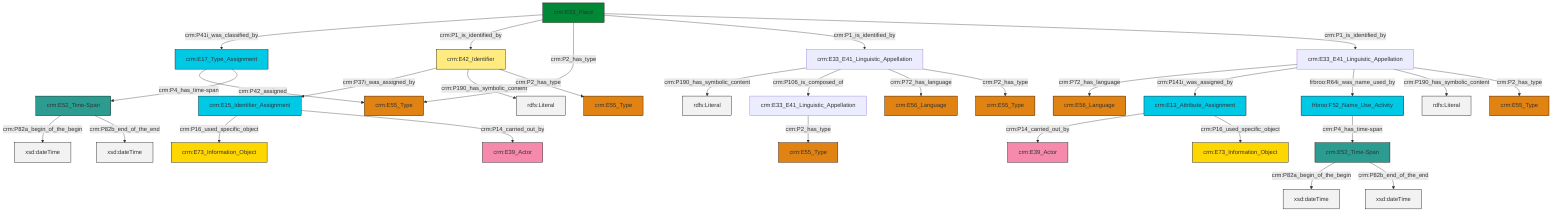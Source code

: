 graph TD
classDef Literal fill:#f2f2f2,stroke:#000000;
classDef CRM_Entity fill:#FFFFFF,stroke:#000000;
classDef Temporal_Entity fill:#00C9E6, stroke:#000000;
classDef Type fill:#E18312, stroke:#000000;
classDef Time-Span fill:#2C9C91, stroke:#000000;
classDef Appellation fill:#FFEB7F, stroke:#000000;
classDef Place fill:#008836, stroke:#000000;
classDef Persistent_Item fill:#B266B2, stroke:#000000;
classDef Conceptual_Object fill:#FFD700, stroke:#000000;
classDef Physical_Thing fill:#D2B48C, stroke:#000000;
classDef Actor fill:#f58aad, stroke:#000000;
classDef PC_Classes fill:#4ce600, stroke:#000000;
classDef Multi fill:#cccccc,stroke:#000000;

0["crm:E52_Time-Span"]:::Time-Span -->|crm:P82a_begin_of_the_begin| 1[xsd:dateTime]:::Literal
2["crm:E53_Place"]:::Place -->|crm:P41i_was_classified_by| 3["crm:E17_Type_Assignment"]:::Temporal_Entity
6["crm:E52_Time-Span"]:::Time-Span -->|crm:P82a_begin_of_the_begin| 7[xsd:dateTime]:::Literal
10["frbroo:F52_Name_Use_Activity"]:::Temporal_Entity -->|crm:P4_has_time-span| 6["crm:E52_Time-Span"]:::Time-Span
11["crm:E33_E41_Linguistic_Appellation"]:::Default -->|crm:P72_has_language| 12["crm:E56_Language"]:::Type
4["crm:E13_Attribute_Assignment"]:::Temporal_Entity -->|crm:P14_carried_out_by| 13["crm:E39_Actor"]:::Actor
17["crm:E33_E41_Linguistic_Appellation"]:::Default -->|crm:P190_has_symbolic_content| 18[rdfs:Literal]:::Literal
6["crm:E52_Time-Span"]:::Time-Span -->|crm:P82b_end_of_the_end| 22[xsd:dateTime]:::Literal
23["crm:E42_Identifier"]:::Appellation -->|crm:P37i_was_assigned_by| 24["crm:E15_Identifier_Assignment"]:::Temporal_Entity
2["crm:E53_Place"]:::Place -->|crm:P1_is_identified_by| 23["crm:E42_Identifier"]:::Appellation
11["crm:E33_E41_Linguistic_Appellation"]:::Default -->|crm:P141i_was_assigned_by| 4["crm:E13_Attribute_Assignment"]:::Temporal_Entity
2["crm:E53_Place"]:::Place -->|crm:P2_has_type| 30["crm:E55_Type"]:::Type
23["crm:E42_Identifier"]:::Appellation -->|crm:P190_has_symbolic_content| 35[rdfs:Literal]:::Literal
17["crm:E33_E41_Linguistic_Appellation"]:::Default -->|crm:P106_is_composed_of| 20["crm:E33_E41_Linguistic_Appellation"]:::Default
17["crm:E33_E41_Linguistic_Appellation"]:::Default -->|crm:P72_has_language| 15["crm:E56_Language"]:::Type
24["crm:E15_Identifier_Assignment"]:::Temporal_Entity -->|crm:P16_used_specific_object| 36["crm:E73_Information_Object"]:::Conceptual_Object
3["crm:E17_Type_Assignment"]:::Temporal_Entity -->|crm:P42_assigned| 30["crm:E55_Type"]:::Type
2["crm:E53_Place"]:::Place -->|crm:P1_is_identified_by| 17["crm:E33_E41_Linguistic_Appellation"]:::Default
0["crm:E52_Time-Span"]:::Time-Span -->|crm:P82b_end_of_the_end| 43[xsd:dateTime]:::Literal
11["crm:E33_E41_Linguistic_Appellation"]:::Default -->|frbroo:R64i_was_name_used_by| 10["frbroo:F52_Name_Use_Activity"]:::Temporal_Entity
20["crm:E33_E41_Linguistic_Appellation"]:::Default -->|crm:P2_has_type| 25["crm:E55_Type"]:::Type
11["crm:E33_E41_Linguistic_Appellation"]:::Default -->|crm:P190_has_symbolic_content| 48[rdfs:Literal]:::Literal
2["crm:E53_Place"]:::Place -->|crm:P1_is_identified_by| 11["crm:E33_E41_Linguistic_Appellation"]:::Default
11["crm:E33_E41_Linguistic_Appellation"]:::Default -->|crm:P2_has_type| 41["crm:E55_Type"]:::Type
24["crm:E15_Identifier_Assignment"]:::Temporal_Entity -->|crm:P14_carried_out_by| 44["crm:E39_Actor"]:::Actor
23["crm:E42_Identifier"]:::Appellation -->|crm:P2_has_type| 50["crm:E55_Type"]:::Type
4["crm:E13_Attribute_Assignment"]:::Temporal_Entity -->|crm:P16_used_specific_object| 38["crm:E73_Information_Object"]:::Conceptual_Object
17["crm:E33_E41_Linguistic_Appellation"]:::Default -->|crm:P2_has_type| 8["crm:E55_Type"]:::Type
3["crm:E17_Type_Assignment"]:::Temporal_Entity -->|crm:P4_has_time-span| 0["crm:E52_Time-Span"]:::Time-Span